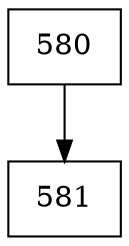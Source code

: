 digraph G {
  node [shape=record];
  node0 [label="{580}"];
  node0 -> node1;
  node1 [label="{581}"];
}
